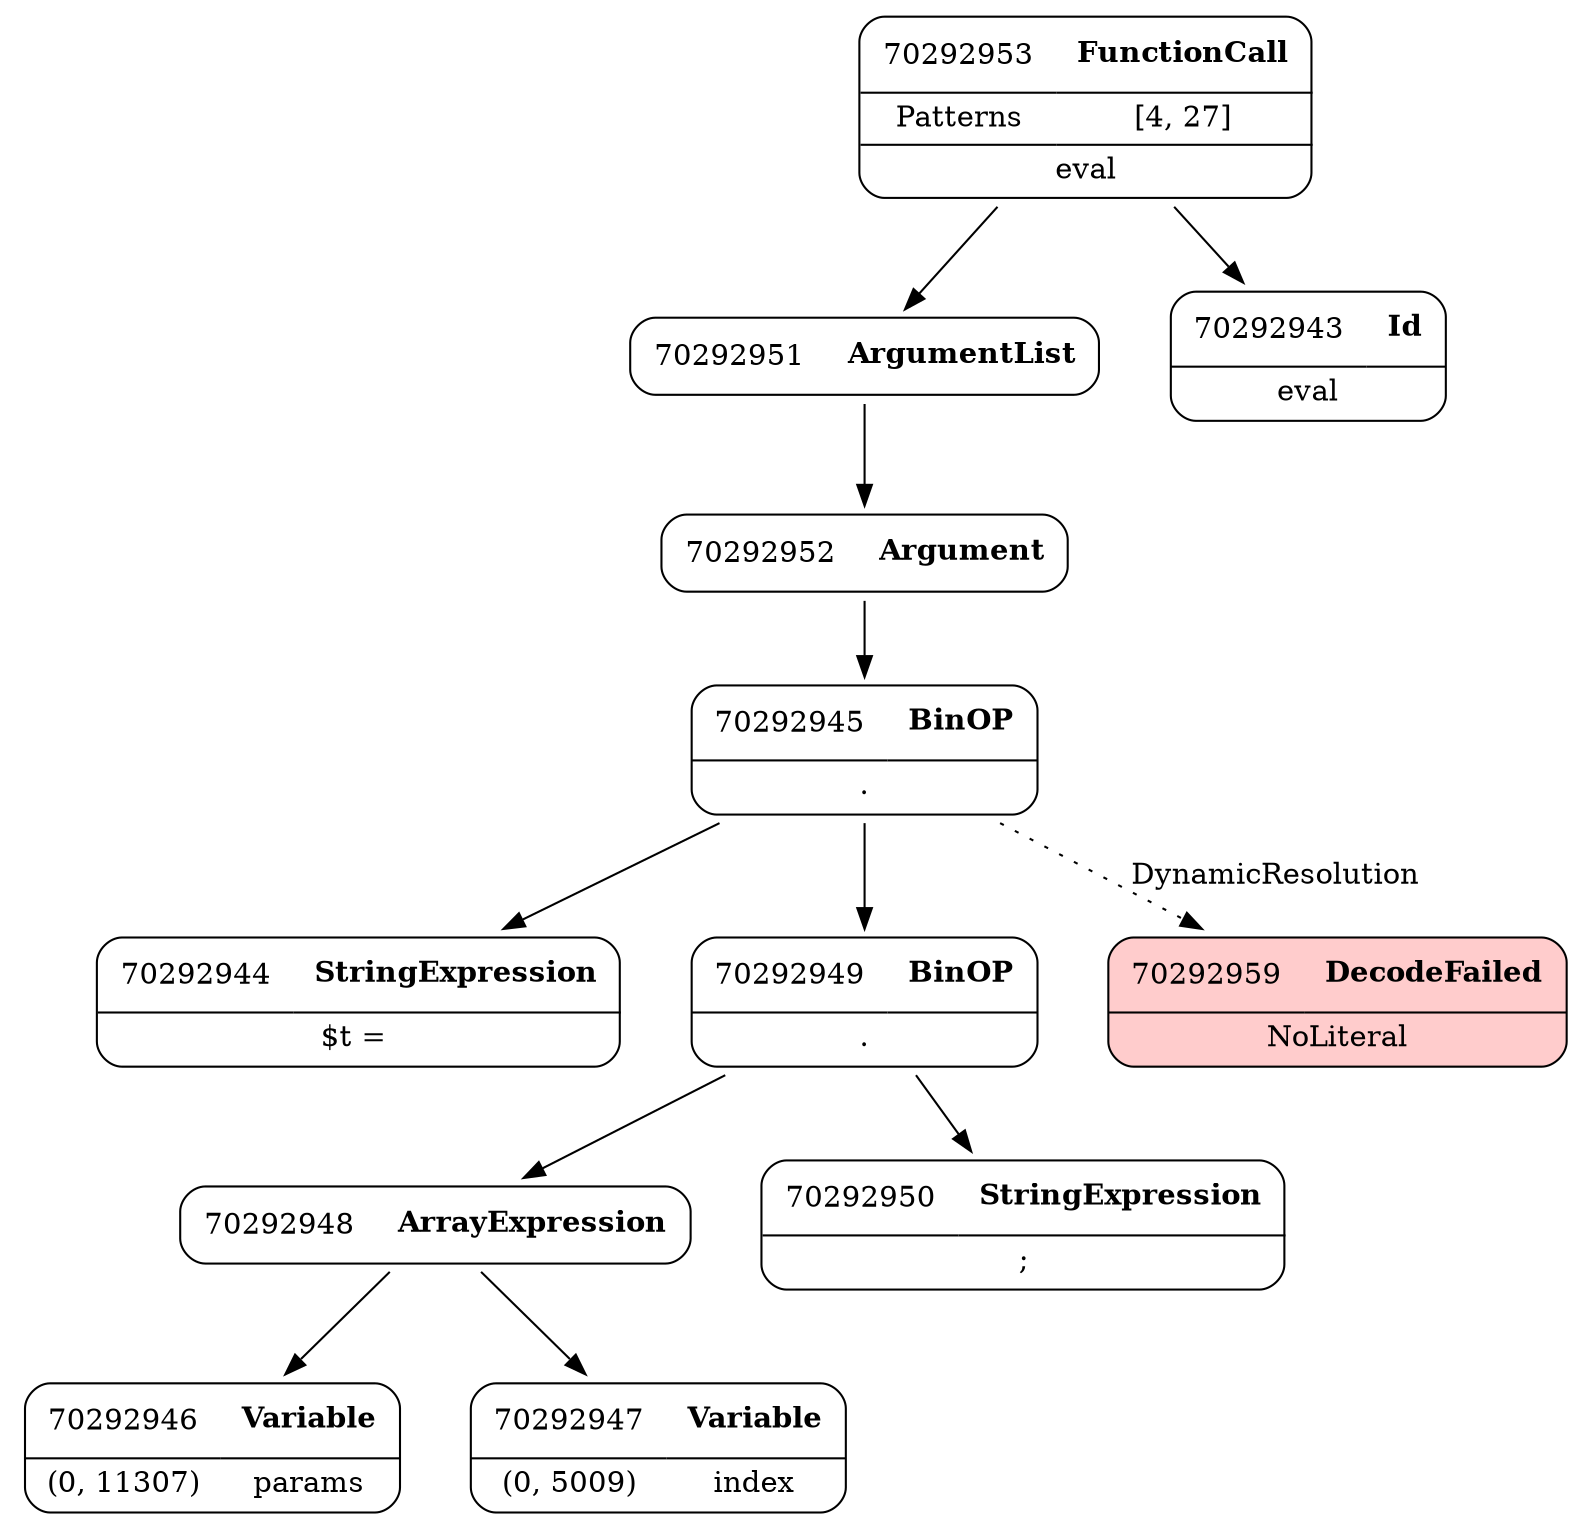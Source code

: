 digraph ast {
node [shape=none];
70292944 [label=<<TABLE border='1' cellspacing='0' cellpadding='10' style='rounded' ><TR><TD border='0'>70292944</TD><TD border='0'><B>StringExpression</B></TD></TR><HR/><TR><TD border='0' cellpadding='5' colspan='2'>$t = </TD></TR></TABLE>>];
70292945 [label=<<TABLE border='1' cellspacing='0' cellpadding='10' style='rounded' ><TR><TD border='0'>70292945</TD><TD border='0'><B>BinOP</B></TD></TR><HR/><TR><TD border='0' cellpadding='5' colspan='2'>.</TD></TR></TABLE>>];
70292945 -> 70292944 [weight=2];
70292945 -> 70292949 [weight=2];
70292945 -> 70292959 [style=dotted,label=DynamicResolution];
70292946 [label=<<TABLE border='1' cellspacing='0' cellpadding='10' style='rounded' ><TR><TD border='0'>70292946</TD><TD border='0'><B>Variable</B></TD></TR><HR/><TR><TD border='0' cellpadding='5'>(0, 11307)</TD><TD border='0' cellpadding='5'>params</TD></TR></TABLE>>];
70292947 [label=<<TABLE border='1' cellspacing='0' cellpadding='10' style='rounded' ><TR><TD border='0'>70292947</TD><TD border='0'><B>Variable</B></TD></TR><HR/><TR><TD border='0' cellpadding='5'>(0, 5009)</TD><TD border='0' cellpadding='5'>index</TD></TR></TABLE>>];
70292948 [label=<<TABLE border='1' cellspacing='0' cellpadding='10' style='rounded' ><TR><TD border='0'>70292948</TD><TD border='0'><B>ArrayExpression</B></TD></TR></TABLE>>];
70292948 -> 70292946 [weight=2];
70292948 -> 70292947 [weight=2];
70292949 [label=<<TABLE border='1' cellspacing='0' cellpadding='10' style='rounded' ><TR><TD border='0'>70292949</TD><TD border='0'><B>BinOP</B></TD></TR><HR/><TR><TD border='0' cellpadding='5' colspan='2'>.</TD></TR></TABLE>>];
70292949 -> 70292948 [weight=2];
70292949 -> 70292950 [weight=2];
70292950 [label=<<TABLE border='1' cellspacing='0' cellpadding='10' style='rounded' ><TR><TD border='0'>70292950</TD><TD border='0'><B>StringExpression</B></TD></TR><HR/><TR><TD border='0' cellpadding='5' colspan='2'>;</TD></TR></TABLE>>];
70292951 [label=<<TABLE border='1' cellspacing='0' cellpadding='10' style='rounded' ><TR><TD border='0'>70292951</TD><TD border='0'><B>ArgumentList</B></TD></TR></TABLE>>];
70292951 -> 70292952 [weight=2];
70292952 [label=<<TABLE border='1' cellspacing='0' cellpadding='10' style='rounded' ><TR><TD border='0'>70292952</TD><TD border='0'><B>Argument</B></TD></TR></TABLE>>];
70292952 -> 70292945 [weight=2];
70292953 [label=<<TABLE border='1' cellspacing='0' cellpadding='10' style='rounded' ><TR><TD border='0'>70292953</TD><TD border='0'><B>FunctionCall</B></TD></TR><HR/><TR><TD border='0' cellpadding='5'>Patterns</TD><TD border='0' cellpadding='5'>[4, 27]</TD></TR><HR/><TR><TD border='0' cellpadding='5' colspan='2'>eval</TD></TR></TABLE>>];
70292953 -> 70292943 [weight=2];
70292953 -> 70292951 [weight=2];
70292959 [label=<<TABLE border='1' cellspacing='0' cellpadding='10' style='rounded' bgcolor='#FFCCCC' ><TR><TD border='0'>70292959</TD><TD border='0'><B>DecodeFailed</B></TD></TR><HR/><TR><TD border='0' cellpadding='5' colspan='2'>NoLiteral</TD></TR></TABLE>>];
70292943 [label=<<TABLE border='1' cellspacing='0' cellpadding='10' style='rounded' ><TR><TD border='0'>70292943</TD><TD border='0'><B>Id</B></TD></TR><HR/><TR><TD border='0' cellpadding='5' colspan='2'>eval</TD></TR></TABLE>>];
}
